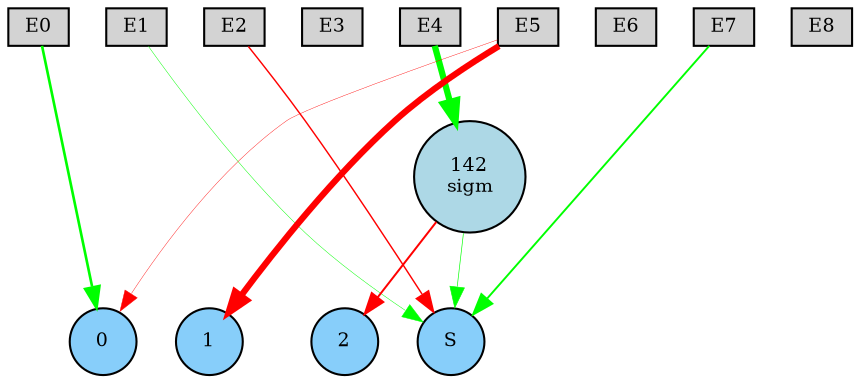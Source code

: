 digraph {
	node [fontsize=9 height=0.2 shape=circle width=0.2]
	subgraph inputs {
		node [shape=box style=filled]
		rank=source
		E0 [fillcolor=lightgray]
		E1 [fillcolor=lightgray]
		E0 -> E1 [style=invis]
		E2 [fillcolor=lightgray]
		E1 -> E2 [style=invis]
		E3 [fillcolor=lightgray]
		E2 -> E3 [style=invis]
		E4 [fillcolor=lightgray]
		E3 -> E4 [style=invis]
		E5 [fillcolor=lightgray]
		E4 -> E5 [style=invis]
		E6 [fillcolor=lightgray]
		E5 -> E6 [style=invis]
		E7 [fillcolor=lightgray]
		E6 -> E7 [style=invis]
		E8 [fillcolor=lightgray]
		E7 -> E8 [style=invis]
	}
	subgraph outputs {
		node [style=filled]
		rank=sink
		0 [fillcolor=lightskyblue fontsize=9 height=0.2 shape=circle width=0.2]
		1 [fillcolor=lightskyblue fontsize=9 height=0.2 shape=circle width=0.2]
		0 -> 1 [style=invis]
		2 [fillcolor=lightskyblue fontsize=9 height=0.2 shape=circle width=0.2]
		1 -> 2 [style=invis]
		S [fillcolor=lightskyblue fontsize=9 height=0.2 shape=circle width=0.2]
		2 -> S [style=invis]
	}
	142 [label="142
sigm" fillcolor=lightblue style=filled]
	E0 -> 0 [color=green penwidth=1.2732623773381304 style=solid]
	E1 -> S [color=green penwidth=0.22405899850022884 style=solid]
	E5 -> 1 [color=red penwidth=3.0104128434472233 style=solid]
	142 -> 2 [color=red penwidth=0.950917543303273 style=solid]
	E4 -> 142 [color=green penwidth=3.0071997159064936 style=solid]
	E2 -> S [color=red penwidth=0.6889752199043425 style=solid]
	E7 -> S [color=green penwidth=0.9247325171398689 style=solid]
	142 -> S [color=green penwidth=0.3182689456168324 style=solid]
	E5 -> 0 [color=red penwidth=0.19198919685431684 style=solid]
}
